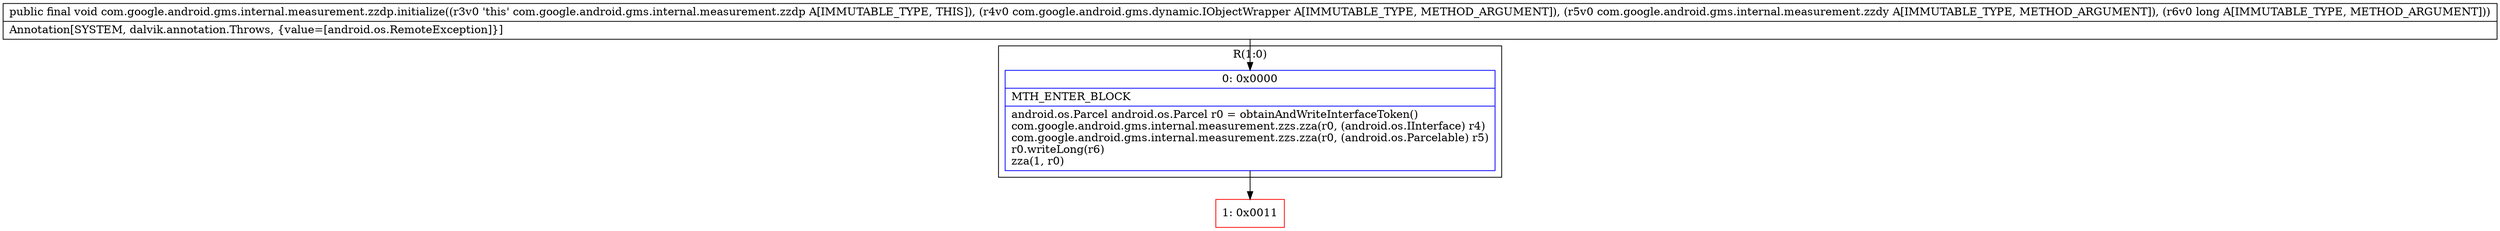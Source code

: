 digraph "CFG forcom.google.android.gms.internal.measurement.zzdp.initialize(Lcom\/google\/android\/gms\/dynamic\/IObjectWrapper;Lcom\/google\/android\/gms\/internal\/measurement\/zzdy;J)V" {
subgraph cluster_Region_1832532370 {
label = "R(1:0)";
node [shape=record,color=blue];
Node_0 [shape=record,label="{0\:\ 0x0000|MTH_ENTER_BLOCK\l|android.os.Parcel android.os.Parcel r0 = obtainAndWriteInterfaceToken()\lcom.google.android.gms.internal.measurement.zzs.zza(r0, (android.os.IInterface) r4)\lcom.google.android.gms.internal.measurement.zzs.zza(r0, (android.os.Parcelable) r5)\lr0.writeLong(r6)\lzza(1, r0)\l}"];
}
Node_1 [shape=record,color=red,label="{1\:\ 0x0011}"];
MethodNode[shape=record,label="{public final void com.google.android.gms.internal.measurement.zzdp.initialize((r3v0 'this' com.google.android.gms.internal.measurement.zzdp A[IMMUTABLE_TYPE, THIS]), (r4v0 com.google.android.gms.dynamic.IObjectWrapper A[IMMUTABLE_TYPE, METHOD_ARGUMENT]), (r5v0 com.google.android.gms.internal.measurement.zzdy A[IMMUTABLE_TYPE, METHOD_ARGUMENT]), (r6v0 long A[IMMUTABLE_TYPE, METHOD_ARGUMENT]))  | Annotation[SYSTEM, dalvik.annotation.Throws, \{value=[android.os.RemoteException]\}]\l}"];
MethodNode -> Node_0;
Node_0 -> Node_1;
}

